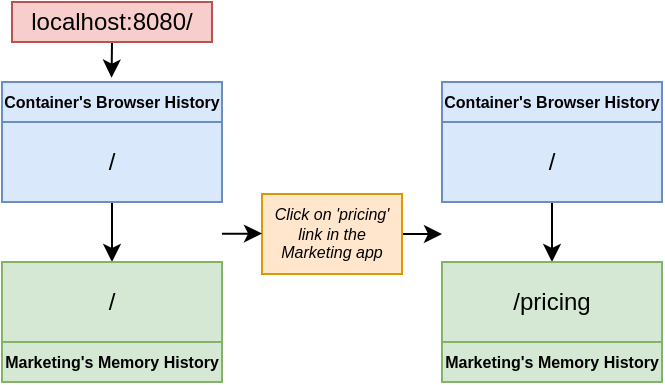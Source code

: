 <mxfile version="13.3.7" type="device" pages="7"><diagram id="iTgBj7R5wCnMzHpIgvsg" name="01 - current"><mxGraphModel dx="406" dy="250" grid="1" gridSize="10" guides="1" tooltips="1" connect="1" arrows="1" fold="1" page="1" pageScale="1" pageWidth="1920" pageHeight="1200" math="0" shadow="0"><root><mxCell id="0"/><mxCell id="1" parent="0"/><mxCell id="EM7ckJbD62LXPYxlnceQ-1" value="Container's Browser History" style="rounded=0;whiteSpace=wrap;html=1;fillColor=#dae8fc;strokeColor=#6c8ebf;fontStyle=1;fontSize=8;" vertex="1" parent="1"><mxGeometry x="520" y="330" width="110" height="20" as="geometry"/></mxCell><mxCell id="EM7ckJbD62LXPYxlnceQ-5" style="edgeStyle=orthogonalEdgeStyle;rounded=0;orthogonalLoop=1;jettySize=auto;html=1;exitX=0.5;exitY=1;exitDx=0;exitDy=0;" edge="1" parent="1" source="EM7ckJbD62LXPYxlnceQ-2" target="EM7ckJbD62LXPYxlnceQ-4"><mxGeometry relative="1" as="geometry"/></mxCell><mxCell id="EM7ckJbD62LXPYxlnceQ-2" value="/" style="rounded=0;whiteSpace=wrap;html=1;fillColor=#dae8fc;strokeColor=#6c8ebf;fontStyle=0" vertex="1" parent="1"><mxGeometry x="520" y="350" width="110" height="40" as="geometry"/></mxCell><mxCell id="EM7ckJbD62LXPYxlnceQ-3" value="Marketing's Memory History" style="rounded=0;whiteSpace=wrap;html=1;fillColor=#d5e8d4;strokeColor=#82b366;fontStyle=1;fontSize=8;" vertex="1" parent="1"><mxGeometry x="520" y="460" width="110" height="20" as="geometry"/></mxCell><mxCell id="EM7ckJbD62LXPYxlnceQ-4" value="/" style="rounded=0;whiteSpace=wrap;html=1;fillColor=#d5e8d4;strokeColor=#82b366;fontStyle=0" vertex="1" parent="1"><mxGeometry x="520" y="420" width="110" height="40" as="geometry"/></mxCell><mxCell id="EM7ckJbD62LXPYxlnceQ-8" style="edgeStyle=orthogonalEdgeStyle;rounded=0;orthogonalLoop=1;jettySize=auto;html=1;exitX=1;exitY=0.5;exitDx=0;exitDy=0;fontSize=8;" edge="1" parent="1" source="EM7ckJbD62LXPYxlnceQ-6"><mxGeometry relative="1" as="geometry"><mxPoint x="740" y="406.032" as="targetPoint"/></mxGeometry></mxCell><mxCell id="EM7ckJbD62LXPYxlnceQ-6" value="Click on 'pricing' link in the Marketing app" style="rounded=0;whiteSpace=wrap;html=1;fontSize=8;fontStyle=2;fillColor=#ffe6cc;strokeColor=#d79b00;" vertex="1" parent="1"><mxGeometry x="650" y="386" width="70" height="40" as="geometry"/></mxCell><mxCell id="EM7ckJbD62LXPYxlnceQ-9" style="edgeStyle=orthogonalEdgeStyle;rounded=0;orthogonalLoop=1;jettySize=auto;html=1;exitX=1;exitY=0.5;exitDx=0;exitDy=0;fontSize=8;" edge="1" parent="1"><mxGeometry relative="1" as="geometry"><mxPoint x="650" y="405.872" as="targetPoint"/><mxPoint x="630" y="405.84" as="sourcePoint"/></mxGeometry></mxCell><mxCell id="EM7ckJbD62LXPYxlnceQ-10" value="Container's Browser History" style="rounded=0;whiteSpace=wrap;html=1;fillColor=#dae8fc;strokeColor=#6c8ebf;fontStyle=1;fontSize=8;" vertex="1" parent="1"><mxGeometry x="740" y="330" width="110" height="20" as="geometry"/></mxCell><mxCell id="EM7ckJbD62LXPYxlnceQ-11" style="edgeStyle=orthogonalEdgeStyle;rounded=0;orthogonalLoop=1;jettySize=auto;html=1;exitX=0.5;exitY=1;exitDx=0;exitDy=0;" edge="1" parent="1" source="EM7ckJbD62LXPYxlnceQ-12" target="EM7ckJbD62LXPYxlnceQ-14"><mxGeometry relative="1" as="geometry"/></mxCell><mxCell id="EM7ckJbD62LXPYxlnceQ-12" value="/" style="rounded=0;whiteSpace=wrap;html=1;fillColor=#dae8fc;strokeColor=#6c8ebf;fontStyle=0" vertex="1" parent="1"><mxGeometry x="740" y="350" width="110" height="40" as="geometry"/></mxCell><mxCell id="EM7ckJbD62LXPYxlnceQ-13" value="Marketing's Memory History" style="rounded=0;whiteSpace=wrap;html=1;fillColor=#d5e8d4;strokeColor=#82b366;fontStyle=1;fontSize=8;" vertex="1" parent="1"><mxGeometry x="740" y="460" width="110" height="20" as="geometry"/></mxCell><mxCell id="EM7ckJbD62LXPYxlnceQ-14" value="/pricing" style="rounded=0;whiteSpace=wrap;html=1;fillColor=#d5e8d4;strokeColor=#82b366;fontStyle=0" vertex="1" parent="1"><mxGeometry x="740" y="420" width="110" height="40" as="geometry"/></mxCell><mxCell id="EM7ckJbD62LXPYxlnceQ-16" style="edgeStyle=orthogonalEdgeStyle;rounded=0;orthogonalLoop=1;jettySize=auto;html=1;exitX=0.5;exitY=1;exitDx=0;exitDy=0;entryX=0.498;entryY=-0.108;entryDx=0;entryDy=0;entryPerimeter=0;fontSize=8;" edge="1" parent="1" source="EM7ckJbD62LXPYxlnceQ-15" target="EM7ckJbD62LXPYxlnceQ-1"><mxGeometry relative="1" as="geometry"/></mxCell><mxCell id="EM7ckJbD62LXPYxlnceQ-15" value="localhost:8080/" style="rounded=0;whiteSpace=wrap;html=1;fontSize=12;fillColor=#f8cecc;strokeColor=#b85450;" vertex="1" parent="1"><mxGeometry x="525" y="290" width="100" height="20" as="geometry"/></mxCell></root></mxGraphModel></diagram><diagram id="xAR-E203GpM25XRTRrl_" name="02 - pricing"><mxGraphModel dx="395" dy="244" grid="1" gridSize="10" guides="1" tooltips="1" connect="1" arrows="1" fold="1" page="1" pageScale="1" pageWidth="1920" pageHeight="1200" math="0" shadow="0"><root><mxCell id="EUVWUOAVlWLyxAjNI_Ww-0"/><mxCell id="EUVWUOAVlWLyxAjNI_Ww-1" parent="EUVWUOAVlWLyxAjNI_Ww-0"/><mxCell id="EUVWUOAVlWLyxAjNI_Ww-2" value="Container's Browser History" style="rounded=0;whiteSpace=wrap;html=1;fillColor=#dae8fc;strokeColor=#6c8ebf;fontStyle=1;fontSize=8;" vertex="1" parent="EUVWUOAVlWLyxAjNI_Ww-1"><mxGeometry x="520" y="330" width="110" height="20" as="geometry"/></mxCell><mxCell id="EUVWUOAVlWLyxAjNI_Ww-3" style="edgeStyle=orthogonalEdgeStyle;rounded=0;orthogonalLoop=1;jettySize=auto;html=1;exitX=0.5;exitY=1;exitDx=0;exitDy=0;" edge="1" parent="EUVWUOAVlWLyxAjNI_Ww-1" source="EUVWUOAVlWLyxAjNI_Ww-4" target="EUVWUOAVlWLyxAjNI_Ww-6"><mxGeometry relative="1" as="geometry"/></mxCell><mxCell id="EUVWUOAVlWLyxAjNI_Ww-4" value="/pricing" style="rounded=0;whiteSpace=wrap;html=1;fillColor=#dae8fc;strokeColor=#6c8ebf;fontStyle=0" vertex="1" parent="EUVWUOAVlWLyxAjNI_Ww-1"><mxGeometry x="520" y="350" width="110" height="40" as="geometry"/></mxCell><mxCell id="EUVWUOAVlWLyxAjNI_Ww-5" value="Marketing's Memory History" style="rounded=0;whiteSpace=wrap;html=1;fillColor=#d5e8d4;strokeColor=#82b366;fontStyle=1;fontSize=8;" vertex="1" parent="EUVWUOAVlWLyxAjNI_Ww-1"><mxGeometry x="520" y="460" width="110" height="20" as="geometry"/></mxCell><mxCell id="EUVWUOAVlWLyxAjNI_Ww-6" value="/" style="rounded=0;whiteSpace=wrap;html=1;fillColor=#d5e8d4;strokeColor=#82b366;fontStyle=0" vertex="1" parent="EUVWUOAVlWLyxAjNI_Ww-1"><mxGeometry x="520" y="420" width="110" height="40" as="geometry"/></mxCell><mxCell id="EUVWUOAVlWLyxAjNI_Ww-7" style="edgeStyle=orthogonalEdgeStyle;rounded=0;orthogonalLoop=1;jettySize=auto;html=1;exitX=1;exitY=0.5;exitDx=0;exitDy=0;fontSize=8;" edge="1" parent="EUVWUOAVlWLyxAjNI_Ww-1" source="EUVWUOAVlWLyxAjNI_Ww-8"><mxGeometry relative="1" as="geometry"><mxPoint x="740" y="406.032" as="targetPoint"/></mxGeometry></mxCell><mxCell id="EUVWUOAVlWLyxAjNI_Ww-8" value="Click on 'pricing' link in the Marketing app" style="rounded=0;whiteSpace=wrap;html=1;fontSize=8;fontStyle=2;fillColor=#ffe6cc;strokeColor=#d79b00;" vertex="1" parent="EUVWUOAVlWLyxAjNI_Ww-1"><mxGeometry x="650" y="386" width="70" height="40" as="geometry"/></mxCell><mxCell id="EUVWUOAVlWLyxAjNI_Ww-9" style="edgeStyle=orthogonalEdgeStyle;rounded=0;orthogonalLoop=1;jettySize=auto;html=1;exitX=1;exitY=0.5;exitDx=0;exitDy=0;fontSize=8;" edge="1" parent="EUVWUOAVlWLyxAjNI_Ww-1"><mxGeometry relative="1" as="geometry"><mxPoint x="650" y="405.872" as="targetPoint"/><mxPoint x="630" y="405.84" as="sourcePoint"/></mxGeometry></mxCell><mxCell id="EUVWUOAVlWLyxAjNI_Ww-10" value="Container's Browser History" style="rounded=0;whiteSpace=wrap;html=1;fillColor=#dae8fc;strokeColor=#6c8ebf;fontStyle=1;fontSize=8;" vertex="1" parent="EUVWUOAVlWLyxAjNI_Ww-1"><mxGeometry x="740" y="330" width="110" height="20" as="geometry"/></mxCell><mxCell id="EUVWUOAVlWLyxAjNI_Ww-11" style="edgeStyle=orthogonalEdgeStyle;rounded=0;orthogonalLoop=1;jettySize=auto;html=1;exitX=0.5;exitY=1;exitDx=0;exitDy=0;" edge="1" parent="EUVWUOAVlWLyxAjNI_Ww-1" source="EUVWUOAVlWLyxAjNI_Ww-12" target="EUVWUOAVlWLyxAjNI_Ww-14"><mxGeometry relative="1" as="geometry"/></mxCell><mxCell id="EUVWUOAVlWLyxAjNI_Ww-12" value="/pricing" style="rounded=0;whiteSpace=wrap;html=1;fillColor=#dae8fc;strokeColor=#6c8ebf;fontStyle=0" vertex="1" parent="EUVWUOAVlWLyxAjNI_Ww-1"><mxGeometry x="740" y="350" width="110" height="40" as="geometry"/></mxCell><mxCell id="EUVWUOAVlWLyxAjNI_Ww-13" value="Marketing's Memory History" style="rounded=0;whiteSpace=wrap;html=1;fillColor=#d5e8d4;strokeColor=#82b366;fontStyle=1;fontSize=8;" vertex="1" parent="EUVWUOAVlWLyxAjNI_Ww-1"><mxGeometry x="740" y="460" width="110" height="20" as="geometry"/></mxCell><mxCell id="EUVWUOAVlWLyxAjNI_Ww-14" value="/pricing" style="rounded=0;whiteSpace=wrap;html=1;fillColor=#d5e8d4;strokeColor=#82b366;fontStyle=0" vertex="1" parent="EUVWUOAVlWLyxAjNI_Ww-1"><mxGeometry x="740" y="420" width="110" height="40" as="geometry"/></mxCell><mxCell id="EUVWUOAVlWLyxAjNI_Ww-15" style="edgeStyle=orthogonalEdgeStyle;rounded=0;orthogonalLoop=1;jettySize=auto;html=1;exitX=0.5;exitY=1;exitDx=0;exitDy=0;entryX=0.498;entryY=-0.108;entryDx=0;entryDy=0;entryPerimeter=0;fontSize=8;" edge="1" parent="EUVWUOAVlWLyxAjNI_Ww-1" source="EUVWUOAVlWLyxAjNI_Ww-16" target="EUVWUOAVlWLyxAjNI_Ww-2"><mxGeometry relative="1" as="geometry"/></mxCell><mxCell id="EUVWUOAVlWLyxAjNI_Ww-16" value="localhost:8080/pricing" style="rounded=0;whiteSpace=wrap;html=1;fontSize=12;fillColor=#f8cecc;strokeColor=#b85450;" vertex="1" parent="EUVWUOAVlWLyxAjNI_Ww-1"><mxGeometry x="502.5" y="290" width="145" height="20" as="geometry"/></mxCell></root></mxGraphModel></diagram><diagram id="Ig6j-X3BQPGrtGRjkz9Z" name="03 - comm"><mxGraphModel dx="501" dy="309" grid="1" gridSize="10" guides="1" tooltips="1" connect="1" arrows="1" fold="1" page="1" pageScale="1" pageWidth="1920" pageHeight="1200" math="0" shadow="0"><root><mxCell id="epYk6Vk_543AH0uCYGGN-0"/><mxCell id="epYk6Vk_543AH0uCYGGN-1" parent="epYk6Vk_543AH0uCYGGN-0"/><mxCell id="WHJ495UbYScttTS1p_kF-2" style="edgeStyle=orthogonalEdgeStyle;rounded=0;orthogonalLoop=1;jettySize=auto;html=1;exitX=0.5;exitY=1;exitDx=0;exitDy=0;fontSize=14;" edge="1" parent="epYk6Vk_543AH0uCYGGN-1" source="WHJ495UbYScttTS1p_kF-0" target="WHJ495UbYScttTS1p_kF-1"><mxGeometry relative="1" as="geometry"/></mxCell><mxCell id="WHJ495UbYScttTS1p_kF-4" style="edgeStyle=orthogonalEdgeStyle;rounded=0;orthogonalLoop=1;jettySize=auto;html=1;exitX=0.5;exitY=1;exitDx=0;exitDy=0;entryX=0.5;entryY=0;entryDx=0;entryDy=0;fontSize=14;" edge="1" parent="epYk6Vk_543AH0uCYGGN-1" source="WHJ495UbYScttTS1p_kF-0" target="WHJ495UbYScttTS1p_kF-3"><mxGeometry relative="1" as="geometry"/></mxCell><mxCell id="WHJ495UbYScttTS1p_kF-0" value="Container Router" style="rounded=0;whiteSpace=wrap;html=1;fontSize=14;fontStyle=1;fillColor=#dae8fc;strokeColor=#6c8ebf;" vertex="1" parent="epYk6Vk_543AH0uCYGGN-1"><mxGeometry x="640" y="340" width="180" height="40" as="geometry"/></mxCell><mxCell id="WHJ495UbYScttTS1p_kF-1" value="&amp;lt;a href=&quot;/&quot; /&amp;gt;" style="rounded=0;whiteSpace=wrap;html=1;fontSize=14;fontStyle=1;fillColor=#dae8fc;strokeColor=#6c8ebf;" vertex="1" parent="epYk6Vk_543AH0uCYGGN-1"><mxGeometry x="530" y="420" width="180" height="40" as="geometry"/></mxCell><mxCell id="WHJ495UbYScttTS1p_kF-6" style="edgeStyle=orthogonalEdgeStyle;rounded=0;orthogonalLoop=1;jettySize=auto;html=1;exitX=0.5;exitY=1;exitDx=0;exitDy=0;fontSize=14;" edge="1" parent="epYk6Vk_543AH0uCYGGN-1" source="WHJ495UbYScttTS1p_kF-3" target="WHJ495UbYScttTS1p_kF-5"><mxGeometry relative="1" as="geometry"/></mxCell><mxCell id="WHJ495UbYScttTS1p_kF-3" value="Marketing Router" style="rounded=0;whiteSpace=wrap;html=1;fontSize=14;fontStyle=1;fillColor=#d5e8d4;strokeColor=#82b366;" vertex="1" parent="epYk6Vk_543AH0uCYGGN-1"><mxGeometry x="760" y="420" width="180" height="40" as="geometry"/></mxCell><mxCell id="WHJ495UbYScttTS1p_kF-5" value="&amp;lt;a href=&quot;/&quot; /&amp;gt;" style="rounded=0;whiteSpace=wrap;html=1;fontSize=14;fontStyle=1;fillColor=#d5e8d4;strokeColor=#82b366;" vertex="1" parent="epYk6Vk_543AH0uCYGGN-1"><mxGeometry x="760" y="500" width="180" height="40" as="geometry"/></mxCell></root></mxGraphModel></diagram><diagram name="04 - comm" id="oluYP6DNrQdLj-Ek_Dnq"><mxGraphModel dx="462" dy="285" grid="1" gridSize="10" guides="1" tooltips="1" connect="1" arrows="1" fold="1" page="1" pageScale="1" pageWidth="1920" pageHeight="1200" math="0" shadow="0"><root><mxCell id="cwhAeJVMc_ar0TsdH7ec-0"/><mxCell id="cwhAeJVMc_ar0TsdH7ec-1" parent="cwhAeJVMc_ar0TsdH7ec-0"/><mxCell id="42LKaW6F3tW_jo2oVltk-3" style="edgeStyle=orthogonalEdgeStyle;rounded=0;orthogonalLoop=1;jettySize=auto;html=1;exitX=0.5;exitY=1;exitDx=0;exitDy=0;fontSize=12;fontStyle=0" edge="1" parent="cwhAeJVMc_ar0TsdH7ec-1" source="42LKaW6F3tW_jo2oVltk-0" target="42LKaW6F3tW_jo2oVltk-2"><mxGeometry relative="1" as="geometry"/></mxCell><mxCell id="42LKaW6F3tW_jo2oVltk-0" value="User clicks link governed by Container (Browser History)" style="rounded=0;whiteSpace=wrap;html=1;fontSize=12;fontStyle=1;fillColor=#dae8fc;strokeColor=#6c8ebf;" vertex="1" parent="cwhAeJVMc_ar0TsdH7ec-1"><mxGeometry x="680" y="270" width="140" height="60" as="geometry"/></mxCell><mxCell id="42LKaW6F3tW_jo2oVltk-5" style="edgeStyle=orthogonalEdgeStyle;rounded=0;orthogonalLoop=1;jettySize=auto;html=1;exitX=0.5;exitY=1;exitDx=0;exitDy=0;fontSize=12;fontStyle=0" edge="1" parent="cwhAeJVMc_ar0TsdH7ec-1" source="42LKaW6F3tW_jo2oVltk-2" target="42LKaW6F3tW_jo2oVltk-4"><mxGeometry relative="1" as="geometry"/></mxCell><mxCell id="42LKaW6F3tW_jo2oVltk-2" value="Communicate change &lt;b&gt;down&lt;/b&gt; to Marketing" style="rounded=0;whiteSpace=wrap;html=1;fontSize=12;fontStyle=0" vertex="1" parent="cwhAeJVMc_ar0TsdH7ec-1"><mxGeometry x="680" y="360" width="140" height="60" as="geometry"/></mxCell><mxCell id="42LKaW6F3tW_jo2oVltk-4" value="Marketing's &lt;b&gt;Memory History&lt;/b&gt; should update its current path" style="rounded=0;whiteSpace=wrap;html=1;fontSize=12;fontStyle=0" vertex="1" parent="cwhAeJVMc_ar0TsdH7ec-1"><mxGeometry x="680" y="450" width="140" height="60" as="geometry"/></mxCell><mxCell id="42LKaW6F3tW_jo2oVltk-6" style="edgeStyle=orthogonalEdgeStyle;rounded=0;orthogonalLoop=1;jettySize=auto;html=1;exitX=0.5;exitY=1;exitDx=0;exitDy=0;fontSize=12;fontStyle=0" edge="1" parent="cwhAeJVMc_ar0TsdH7ec-1" source="42LKaW6F3tW_jo2oVltk-7" target="42LKaW6F3tW_jo2oVltk-9"><mxGeometry relative="1" as="geometry"/></mxCell><mxCell id="42LKaW6F3tW_jo2oVltk-7" value="User clicks link governed by Marketing (Memory History)" style="rounded=0;whiteSpace=wrap;html=1;fontSize=12;fontStyle=1;fillColor=#d5e8d4;strokeColor=#82b366;" vertex="1" parent="cwhAeJVMc_ar0TsdH7ec-1"><mxGeometry x="880" y="270" width="140" height="60" as="geometry"/></mxCell><mxCell id="42LKaW6F3tW_jo2oVltk-8" style="edgeStyle=orthogonalEdgeStyle;rounded=0;orthogonalLoop=1;jettySize=auto;html=1;exitX=0.5;exitY=1;exitDx=0;exitDy=0;fontSize=12;fontStyle=0" edge="1" parent="cwhAeJVMc_ar0TsdH7ec-1" source="42LKaW6F3tW_jo2oVltk-9" target="42LKaW6F3tW_jo2oVltk-10"><mxGeometry relative="1" as="geometry"/></mxCell><mxCell id="42LKaW6F3tW_jo2oVltk-9" value="Communicate change &lt;b&gt;up&lt;/b&gt;&amp;nbsp;to Container" style="rounded=0;whiteSpace=wrap;html=1;fontSize=12;fontStyle=0" vertex="1" parent="cwhAeJVMc_ar0TsdH7ec-1"><mxGeometry x="880" y="360" width="140" height="60" as="geometry"/></mxCell><mxCell id="42LKaW6F3tW_jo2oVltk-10" value="Container's &lt;b&gt;Browser History&lt;/b&gt; should update its current path" style="rounded=0;whiteSpace=wrap;html=1;fontSize=12;fontStyle=0" vertex="1" parent="cwhAeJVMc_ar0TsdH7ec-1"><mxGeometry x="880" y="450" width="140" height="60" as="geometry"/></mxCell></root></mxGraphModel></diagram><diagram name="05 - note" id="HQKvW7CNjPW4f1bU8BK6"><mxGraphModel dx="601" dy="370" grid="1" gridSize="10" guides="1" tooltips="1" connect="1" arrows="1" fold="1" page="1" pageScale="1" pageWidth="1920" pageHeight="1200" math="0" shadow="0"><root><mxCell id="jrQ81lHTW7LuhRFanqEH-0"/><mxCell id="jrQ81lHTW7LuhRFanqEH-1" parent="jrQ81lHTW7LuhRFanqEH-0"/><mxCell id="r-e67wdKAARw3FfFSQT4-0" style="edgeStyle=orthogonalEdgeStyle;rounded=0;orthogonalLoop=1;jettySize=auto;html=1;exitX=0.5;exitY=1;exitDx=0;exitDy=0;fontSize=12;fontStyle=0" edge="1" parent="jrQ81lHTW7LuhRFanqEH-1" source="r-e67wdKAARw3FfFSQT4-1" target="r-e67wdKAARw3FfFSQT4-3"><mxGeometry relative="1" as="geometry"/></mxCell><mxCell id="r-e67wdKAARw3FfFSQT4-1" value="User clicks link governed by Container (Browser History)" style="rounded=0;whiteSpace=wrap;html=1;fontSize=12;fontStyle=0;fillColor=#dae8fc;strokeColor=#6c8ebf;" vertex="1" parent="jrQ81lHTW7LuhRFanqEH-1"><mxGeometry x="720" y="270" width="140" height="60" as="geometry"/></mxCell><mxCell id="r-e67wdKAARw3FfFSQT4-2" style="edgeStyle=orthogonalEdgeStyle;rounded=0;orthogonalLoop=1;jettySize=auto;html=1;exitX=0.5;exitY=1;exitDx=0;exitDy=0;fontSize=12;fontStyle=0" edge="1" parent="jrQ81lHTW7LuhRFanqEH-1" source="r-e67wdKAARw3FfFSQT4-3" target="r-e67wdKAARw3FfFSQT4-4"><mxGeometry relative="1" as="geometry"/></mxCell><mxCell id="r-e67wdKAARw3FfFSQT4-3" value="Communicate change &lt;b&gt;down&lt;/b&gt; to Marketing" style="rounded=0;whiteSpace=wrap;html=1;fontSize=12;fontStyle=0" vertex="1" parent="jrQ81lHTW7LuhRFanqEH-1"><mxGeometry x="720" y="360" width="140" height="60" as="geometry"/></mxCell><mxCell id="r-e67wdKAARw3FfFSQT4-4" value="Marketing's &lt;b&gt;Memory History&lt;/b&gt; should update its current path" style="rounded=0;whiteSpace=wrap;html=1;fontSize=12;fontStyle=0" vertex="1" parent="jrQ81lHTW7LuhRFanqEH-1"><mxGeometry x="720" y="450" width="140" height="60" as="geometry"/></mxCell><mxCell id="r-e67wdKAARw3FfFSQT4-5" style="edgeStyle=orthogonalEdgeStyle;rounded=0;orthogonalLoop=1;jettySize=auto;html=1;exitX=0.5;exitY=1;exitDx=0;exitDy=0;fontSize=12;fontStyle=0" edge="1" parent="jrQ81lHTW7LuhRFanqEH-1" source="r-e67wdKAARw3FfFSQT4-6" target="r-e67wdKAARw3FfFSQT4-8"><mxGeometry relative="1" as="geometry"/></mxCell><mxCell id="r-e67wdKAARw3FfFSQT4-6" value="User clicks link governed by Marketing (Memory History)" style="rounded=0;whiteSpace=wrap;html=1;fontSize=12;fontStyle=0;fillColor=#d5e8d4;strokeColor=#82b366;" vertex="1" parent="jrQ81lHTW7LuhRFanqEH-1"><mxGeometry x="950" y="270" width="140" height="60" as="geometry"/></mxCell><mxCell id="r-e67wdKAARw3FfFSQT4-7" style="edgeStyle=orthogonalEdgeStyle;rounded=0;orthogonalLoop=1;jettySize=auto;html=1;exitX=0.5;exitY=1;exitDx=0;exitDy=0;fontSize=12;fontStyle=0" edge="1" parent="jrQ81lHTW7LuhRFanqEH-1" source="r-e67wdKAARw3FfFSQT4-8" target="r-e67wdKAARw3FfFSQT4-9"><mxGeometry relative="1" as="geometry"/></mxCell><mxCell id="r-e67wdKAARw3FfFSQT4-8" value="Communicate change &lt;b&gt;up&lt;/b&gt;&amp;nbsp;to Container" style="rounded=0;whiteSpace=wrap;html=1;fontSize=12;fontStyle=0" vertex="1" parent="jrQ81lHTW7LuhRFanqEH-1"><mxGeometry x="950" y="360" width="140" height="60" as="geometry"/></mxCell><mxCell id="r-e67wdKAARw3FfFSQT4-9" value="Container's &lt;b&gt;Browser History&lt;/b&gt; should update its current path" style="rounded=0;whiteSpace=wrap;html=1;fontSize=12;fontStyle=0" vertex="1" parent="jrQ81lHTW7LuhRFanqEH-1"><mxGeometry x="950" y="450" width="140" height="60" as="geometry"/></mxCell><mxCell id="r-e67wdKAARw3FfFSQT4-10" value="Communication about routing between Container and a SubApp! It should be done in as generic a way as possible!" style="rounded=0;whiteSpace=wrap;html=1;fontSize=15;fontStyle=1;fillColor=#f8cecc;strokeColor=#b85450;" vertex="1" parent="jrQ81lHTW7LuhRFanqEH-1"><mxGeometry x="720" y="190" width="370" height="70" as="geometry"/></mxCell></root></mxGraphModel></diagram><diagram id="oRtRnVVemHPoSMmhzqWM" name="04 - on navigae"><mxGraphModel dx="330" dy="204" grid="1" gridSize="10" guides="1" tooltips="1" connect="1" arrows="1" fold="1" page="1" pageScale="1" pageWidth="1920" pageHeight="1200" math="0" shadow="0"><root><mxCell id="i_EMBV1g0umL7AURaR9A-0"/><mxCell id="i_EMBV1g0umL7AURaR9A-1" parent="i_EMBV1g0umL7AURaR9A-0"/><mxCell id="rq7lYUsE7oODgP2l8xsh-15" style="edgeStyle=orthogonalEdgeStyle;rounded=0;orthogonalLoop=1;jettySize=auto;html=1;exitX=0.25;exitY=1;exitDx=0;exitDy=0;entryX=0.25;entryY=0;entryDx=0;entryDy=0;fontSize=14;" edge="1" parent="i_EMBV1g0umL7AURaR9A-1" source="rq7lYUsE7oODgP2l8xsh-0" target="rq7lYUsE7oODgP2l8xsh-3"><mxGeometry relative="1" as="geometry"/></mxCell><mxCell id="rq7lYUsE7oODgP2l8xsh-0" value="Container" style="rounded=0;whiteSpace=wrap;html=1;fillColor=#dae8fc;strokeColor=#6c8ebf;fontStyle=1;fontSize=8;" vertex="1" parent="i_EMBV1g0umL7AURaR9A-1"><mxGeometry x="520" y="380" width="110" height="20" as="geometry"/></mxCell><mxCell id="rq7lYUsE7oODgP2l8xsh-1" style="edgeStyle=orthogonalEdgeStyle;rounded=0;orthogonalLoop=1;jettySize=auto;html=1;exitX=0.5;exitY=1;exitDx=0;exitDy=0;" edge="1" parent="i_EMBV1g0umL7AURaR9A-1" source="rq7lYUsE7oODgP2l8xsh-2"><mxGeometry relative="1" as="geometry"><mxPoint x="575.0" y="420.0" as="targetPoint"/></mxGeometry></mxCell><mxCell id="rq7lYUsE7oODgP2l8xsh-3" value="Marketing" style="rounded=0;whiteSpace=wrap;html=1;fillColor=#d5e8d4;strokeColor=#82b366;fontStyle=1;fontSize=8;" vertex="1" parent="i_EMBV1g0umL7AURaR9A-1"><mxGeometry x="520" y="460" width="110" height="20" as="geometry"/></mxCell><mxCell id="rq7lYUsE7oODgP2l8xsh-5" style="edgeStyle=orthogonalEdgeStyle;rounded=0;orthogonalLoop=1;jettySize=auto;html=1;exitX=1;exitY=0.5;exitDx=0;exitDy=0;fontSize=8;" edge="1" parent="i_EMBV1g0umL7AURaR9A-1" source="rq7lYUsE7oODgP2l8xsh-6"><mxGeometry relative="1" as="geometry"><mxPoint x="740" y="470.032" as="targetPoint"/></mxGeometry></mxCell><mxCell id="rq7lYUsE7oODgP2l8xsh-6" value="Click on pricing link in the Marketing app" style="rounded=0;whiteSpace=wrap;html=1;fontSize=8;fontStyle=2;fillColor=#ffe6cc;strokeColor=#d79b00;" vertex="1" parent="i_EMBV1g0umL7AURaR9A-1"><mxGeometry x="650" y="450" width="70" height="40" as="geometry"/></mxCell><mxCell id="rq7lYUsE7oODgP2l8xsh-7" style="edgeStyle=orthogonalEdgeStyle;rounded=0;orthogonalLoop=1;jettySize=auto;html=1;exitX=1;exitY=0.5;exitDx=0;exitDy=0;fontSize=8;" edge="1" parent="i_EMBV1g0umL7AURaR9A-1"><mxGeometry relative="1" as="geometry"><mxPoint x="650" y="469.872" as="targetPoint"/><mxPoint x="630" y="469.84" as="sourcePoint"/></mxGeometry></mxCell><mxCell id="rq7lYUsE7oODgP2l8xsh-12" value="Update Memory History's current path to '/pricing'" style="rounded=0;whiteSpace=wrap;html=1;fillColor=#d5e8d4;strokeColor=#82b366;fontStyle=0;fontSize=9;" vertex="1" parent="i_EMBV1g0umL7AURaR9A-1"><mxGeometry x="740" y="435" width="110" height="30" as="geometry"/></mxCell><mxCell id="rq7lYUsE7oODgP2l8xsh-16" value="onNavigate" style="rounded=0;whiteSpace=wrap;html=1;fontSize=10;fillColor=#f8cecc;strokeColor=#b85450;" vertex="1" parent="i_EMBV1g0umL7AURaR9A-1"><mxGeometry x="548" y="420" width="65" height="20" as="geometry"/></mxCell><mxCell id="rq7lYUsE7oODgP2l8xsh-17" value="Call 'onNavigate' to tell container that the current path has changed" style="rounded=0;whiteSpace=wrap;html=1;fillColor=#d5e8d4;strokeColor=#82b366;fontStyle=0;fontSize=9;" vertex="1" parent="i_EMBV1g0umL7AURaR9A-1"><mxGeometry x="740" y="465" width="110" height="40" as="geometry"/></mxCell><mxCell id="vJNKPPqOxjpx7d_q9KiX-0" value="User clicks link in Marketing" style="text;html=1;strokeColor=none;fillColor=none;align=center;verticalAlign=middle;whiteSpace=wrap;rounded=0;fontSize=15;fontStyle=5" vertex="1" parent="i_EMBV1g0umL7AURaR9A-1"><mxGeometry x="690" y="350" width="120" height="30" as="geometry"/></mxCell></root></mxGraphModel></diagram><diagram id="ANIguq3v2ENlMw3Q45IZ" name="05 - navigate"><mxGraphModel dx="366" dy="226" grid="1" gridSize="10" guides="1" tooltips="1" connect="1" arrows="1" fold="1" page="1" pageScale="1" pageWidth="1920" pageHeight="1200" math="0" shadow="0"><root><mxCell id="2sndsoy1L3qbyhi2LkuE-0"/><mxCell id="2sndsoy1L3qbyhi2LkuE-1" parent="2sndsoy1L3qbyhi2LkuE-0"/><mxCell id="2sndsoy1L3qbyhi2LkuE-2" style="edgeStyle=orthogonalEdgeStyle;rounded=0;orthogonalLoop=1;jettySize=auto;html=1;exitX=0.25;exitY=1;exitDx=0;exitDy=0;entryX=0.25;entryY=0;entryDx=0;entryDy=0;fontSize=14;" edge="1" parent="2sndsoy1L3qbyhi2LkuE-1" source="2sndsoy1L3qbyhi2LkuE-3" target="2sndsoy1L3qbyhi2LkuE-4"><mxGeometry relative="1" as="geometry"/></mxCell><mxCell id="2sndsoy1L3qbyhi2LkuE-3" value="Container" style="rounded=0;whiteSpace=wrap;html=1;fillColor=#dae8fc;strokeColor=#6c8ebf;fontStyle=1;fontSize=8;" vertex="1" parent="2sndsoy1L3qbyhi2LkuE-1"><mxGeometry x="520" y="380" width="110" height="20" as="geometry"/></mxCell><mxCell id="2sndsoy1L3qbyhi2LkuE-4" value="Marketing" style="rounded=0;whiteSpace=wrap;html=1;fillColor=#d5e8d4;strokeColor=#82b366;fontStyle=1;fontSize=8;" vertex="1" parent="2sndsoy1L3qbyhi2LkuE-1"><mxGeometry x="520" y="460" width="110" height="20" as="geometry"/></mxCell><mxCell id="2sndsoy1L3qbyhi2LkuE-5" style="edgeStyle=orthogonalEdgeStyle;rounded=0;orthogonalLoop=1;jettySize=auto;html=1;exitX=1;exitY=0.5;exitDx=0;exitDy=0;fontSize=8;" edge="1" parent="2sndsoy1L3qbyhi2LkuE-1" source="2sndsoy1L3qbyhi2LkuE-6"><mxGeometry relative="1" as="geometry"><mxPoint x="740" y="390.032" as="targetPoint"/></mxGeometry></mxCell><mxCell id="2sndsoy1L3qbyhi2LkuE-6" value="Click on App link in the header" style="rounded=0;whiteSpace=wrap;html=1;fontSize=8;fontStyle=2;fillColor=#ffe6cc;strokeColor=#d79b00;" vertex="1" parent="2sndsoy1L3qbyhi2LkuE-1"><mxGeometry x="650" y="370" width="70" height="40" as="geometry"/></mxCell><mxCell id="2sndsoy1L3qbyhi2LkuE-7" style="edgeStyle=orthogonalEdgeStyle;rounded=0;orthogonalLoop=1;jettySize=auto;html=1;exitX=1;exitY=0.5;exitDx=0;exitDy=0;fontSize=8;" edge="1" parent="2sndsoy1L3qbyhi2LkuE-1"><mxGeometry relative="1" as="geometry"><mxPoint x="650" y="389.872" as="targetPoint"/><mxPoint x="630" y="389.84" as="sourcePoint"/></mxGeometry></mxCell><mxCell id="2sndsoy1L3qbyhi2LkuE-8" value="Update BrowerHistory's current path to '/'" style="rounded=0;whiteSpace=wrap;html=1;fillColor=#d5e8d4;strokeColor=#82b366;fontStyle=0;fontSize=9;" vertex="1" parent="2sndsoy1L3qbyhi2LkuE-1"><mxGeometry x="740" y="355" width="110" height="30" as="geometry"/></mxCell><mxCell id="2sndsoy1L3qbyhi2LkuE-9" value="onNavigate" style="rounded=0;whiteSpace=wrap;html=1;fontSize=10;fillColor=#f8cecc;strokeColor=#b85450;" vertex="1" parent="2sndsoy1L3qbyhi2LkuE-1"><mxGeometry x="483" y="420" width="65" height="20" as="geometry"/></mxCell><mxCell id="2sndsoy1L3qbyhi2LkuE-10" value="Call the 'navigate' function to tell 'Marketing' that it needs to update its current path" style="rounded=0;whiteSpace=wrap;html=1;fillColor=#d5e8d4;strokeColor=#82b366;fontStyle=0;fontSize=9;" vertex="1" parent="2sndsoy1L3qbyhi2LkuE-1"><mxGeometry x="740" y="385" width="110" height="55" as="geometry"/></mxCell><mxCell id="2sndsoy1L3qbyhi2LkuE-12" style="edgeStyle=orthogonalEdgeStyle;rounded=0;orthogonalLoop=1;jettySize=auto;html=1;exitX=0.25;exitY=1;exitDx=0;exitDy=0;entryX=0.25;entryY=0;entryDx=0;entryDy=0;fontSize=14;" edge="1" parent="2sndsoy1L3qbyhi2LkuE-1"><mxGeometry relative="1" as="geometry"><mxPoint x="607" y="460.0" as="sourcePoint"/><mxPoint x="607" y="400.0" as="targetPoint"/></mxGeometry></mxCell><mxCell id="2sndsoy1L3qbyhi2LkuE-13" value="navigate" style="rounded=0;whiteSpace=wrap;html=1;fontSize=10;fillColor=#f8cecc;strokeColor=#b85450;" vertex="1" parent="2sndsoy1L3qbyhi2LkuE-1"><mxGeometry x="608" y="420" width="65" height="20" as="geometry"/></mxCell></root></mxGraphModel></diagram></mxfile>